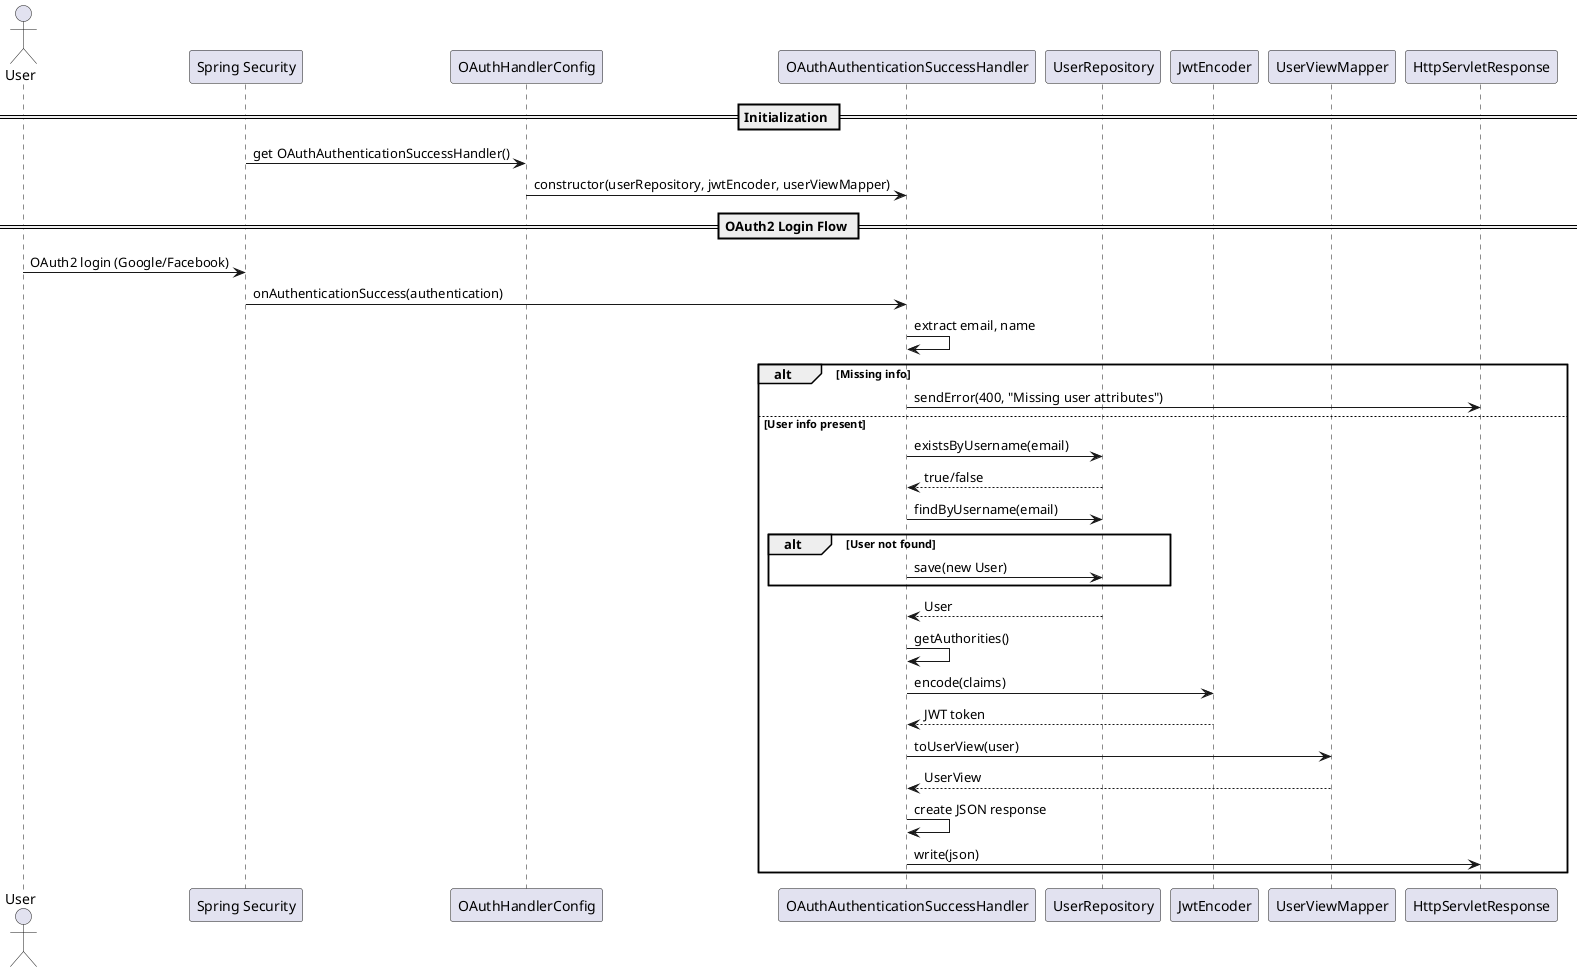 @startuml
actor User
participant "Spring Security" as Security
participant "OAuthHandlerConfig" as Config
participant "OAuthAuthenticationSuccessHandler" as Handler
participant "UserRepository" as Repo
participant "JwtEncoder" as Jwt
participant "UserViewMapper" as Mapper
participant "HttpServletResponse" as Response

== Initialization ==
Security -> Config : get OAuthAuthenticationSuccessHandler()
Config -> Handler : constructor(userRepository, jwtEncoder, userViewMapper)

== OAuth2 Login Flow ==
User -> Security : OAuth2 login (Google/Facebook)
Security -> Handler : onAuthenticationSuccess(authentication)

Handler -> Handler : extract email, name
alt Missing info
    Handler -> Response : sendError(400, "Missing user attributes")
else User info present
    Handler -> Repo : existsByUsername(email)
    Repo --> Handler : true/false

    Handler -> Repo : findByUsername(email)
    alt User not found
        Handler -> Repo : save(new User)
    end
    Repo --> Handler : User

    Handler -> Handler : getAuthorities()
    Handler -> Jwt : encode(claims)
    Jwt --> Handler : JWT token

    Handler -> Mapper : toUserView(user)
    Mapper --> Handler : UserView

    Handler -> Handler : create JSON response
    Handler -> Response : write(json)
end
@enduml
